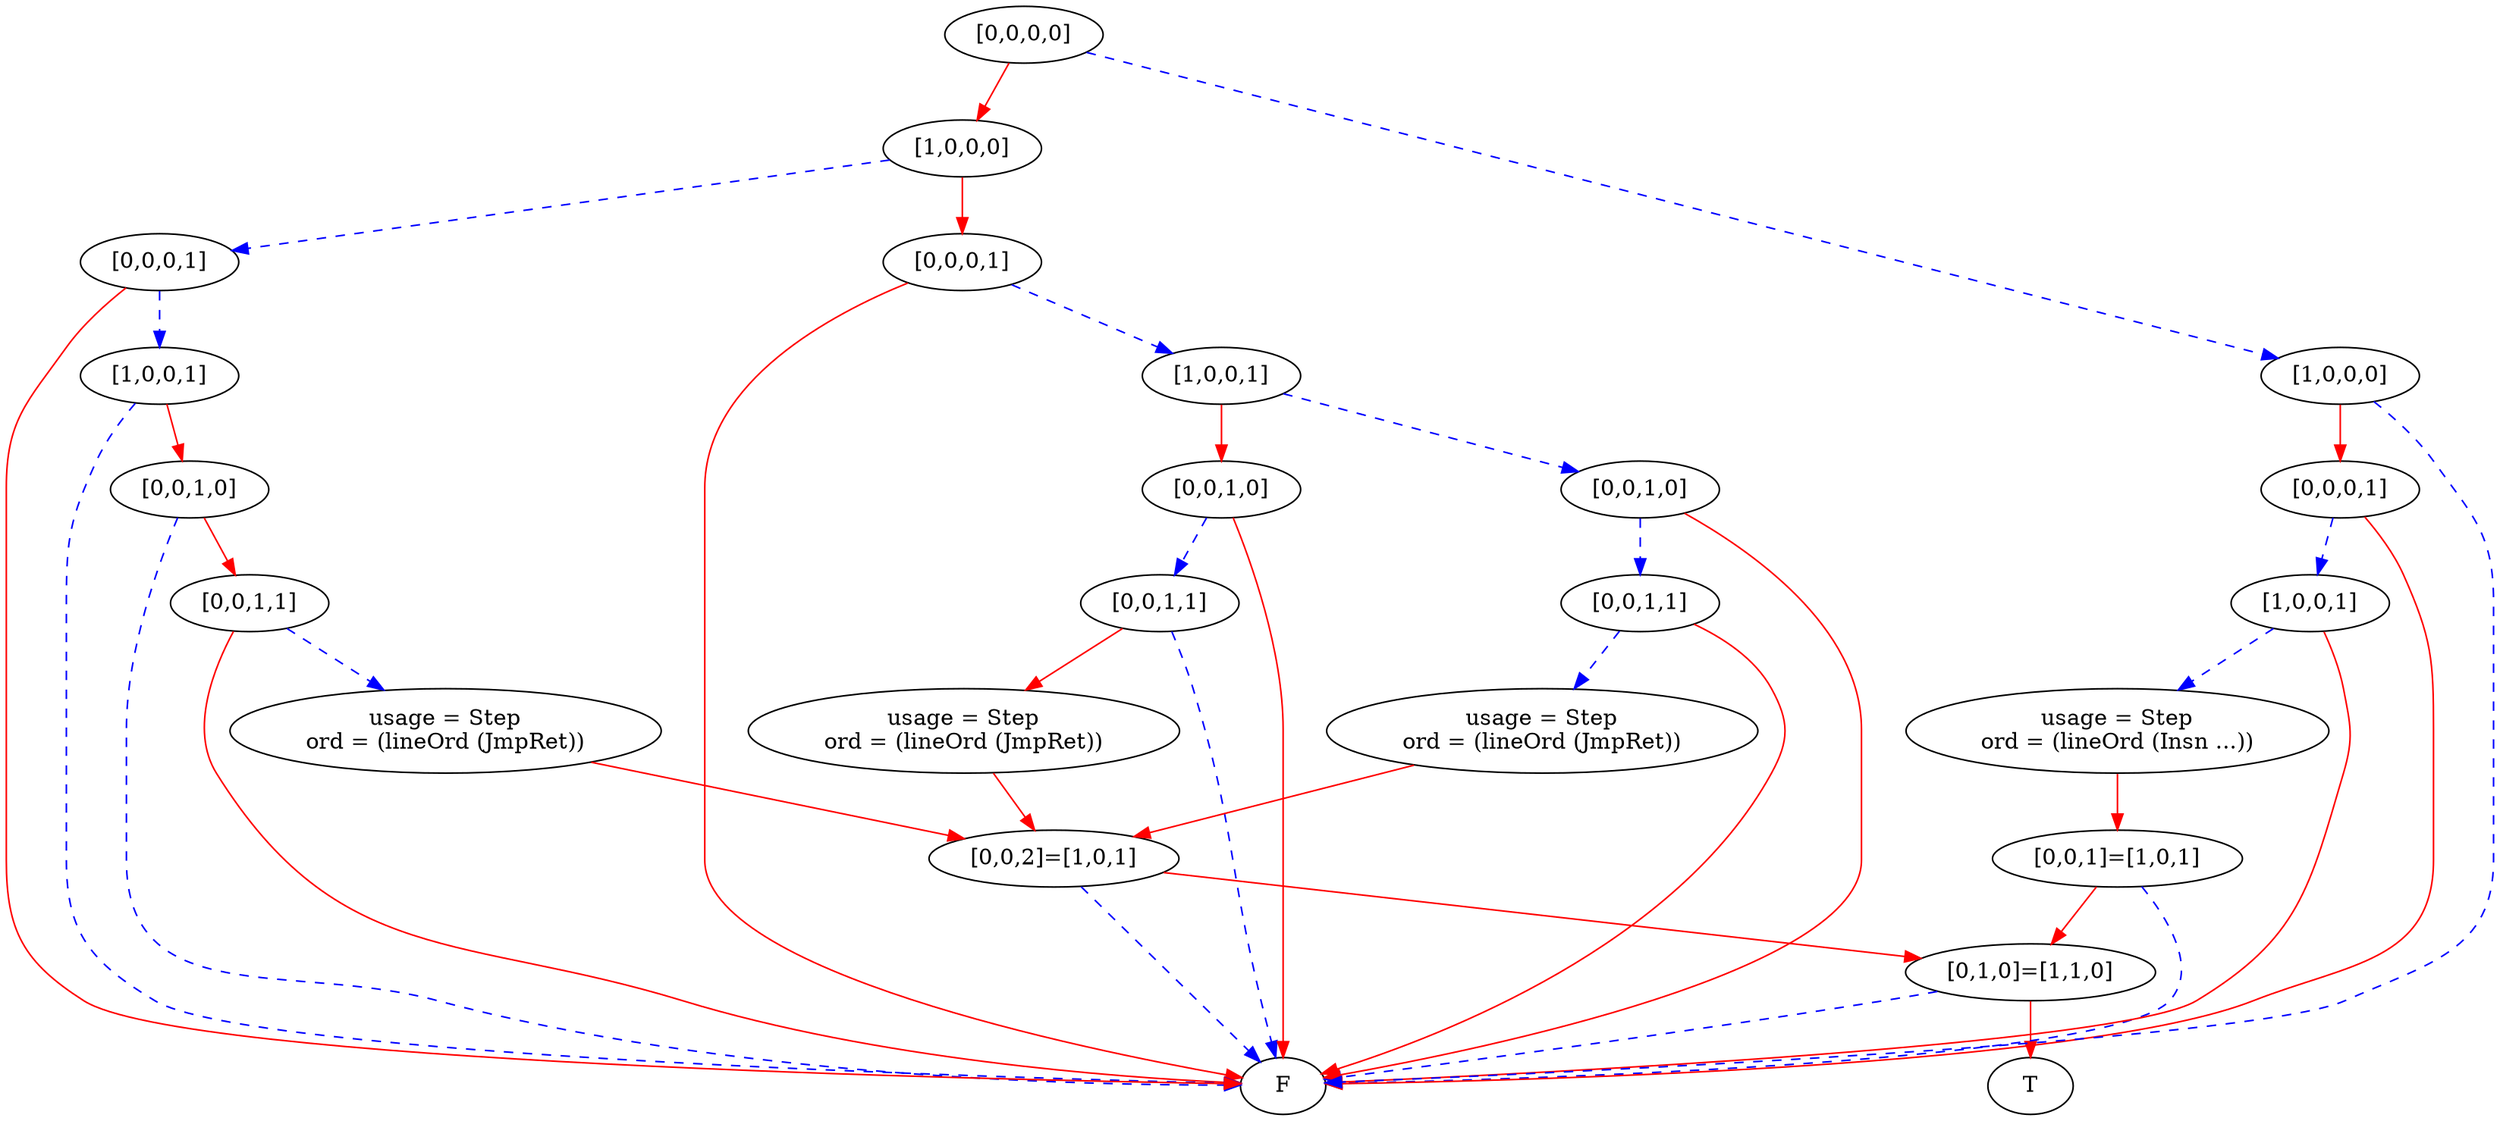 digraph {
    1 [label=F];
    2 [label=T];
    3 [label="[0,1,0]=[1,1,0]"];
    4 [label="[0,0,2]=[1,0,1]"];
    5 [label="usage = Step\nord = (lineOrd (JmpRet))"];
    6 [label="[0,0,1,1]"];
    7 [label="[0,0,1,0]"];
    8 [label="usage = Step\nord = (lineOrd (JmpRet))"];
    9 [label="[0,0,1,1]"];
    10 [label="[0,0,1,0]"];
    11 [label="[1,0,0,1]"];
    12 [label="[0,0,0,1]"];
    13 [label="usage = Step\nord = (lineOrd (JmpRet))"];
    14 [label="[0,0,1,1]"];
    15 [label="[0,0,1,0]"];
    16 [label="[1,0,0,1]"];
    17 [label="[0,0,0,1]"];
    18 [label="[1,0,0,0]"];
    19 [label="[0,0,1]=[1,0,1]"];
    20 [label="usage = Step\nord = (lineOrd (Insn ...))"];
    21 [label="[1,0,0,1]"];
    22 [label="[0,0,0,1]"];
    23 [label="[1,0,0,0]"];
    24 [label="[0,0,0,0]"];
    3 -> 1 [style=dashed
           ,color=blue];
    3 -> 2 [color=red];
    4 -> 3 [color=red];
    4 -> 1 [style=dashed
           ,color=blue];
    5 -> 4 [color=red];
    6 -> 5 [color=red];
    6 -> 1 [style=dashed
           ,color=blue];
    7 -> 6 [style=dashed
           ,color=blue];
    7 -> 1 [color=red];
    8 -> 4 [color=red];
    9 -> 8 [style=dashed
           ,color=blue];
    9 -> 1 [color=red];
    10 -> 9 [style=dashed
            ,color=blue];
    10 -> 1 [color=red];
    11 -> 7 [color=red];
    11 -> 10 [style=dashed
             ,color=blue];
    12 -> 11 [style=dashed
             ,color=blue];
    12 -> 1 [color=red];
    13 -> 4 [color=red];
    14 -> 13 [style=dashed
             ,color=blue];
    14 -> 1 [color=red];
    15 -> 14 [color=red];
    15 -> 1 [style=dashed
            ,color=blue];
    16 -> 15 [color=red];
    16 -> 1 [style=dashed
            ,color=blue];
    17 -> 16 [style=dashed
             ,color=blue];
    17 -> 1 [color=red];
    18 -> 12 [color=red];
    18 -> 17 [style=dashed
             ,color=blue];
    19 -> 3 [color=red];
    19 -> 1 [style=dashed
            ,color=blue];
    20 -> 19 [color=red];
    21 -> 20 [style=dashed
             ,color=blue];
    21 -> 1 [color=red];
    22 -> 21 [style=dashed
             ,color=blue];
    22 -> 1 [color=red];
    23 -> 22 [color=red];
    23 -> 1 [style=dashed
            ,color=blue];
    24 -> 18 [color=red];
    24 -> 23 [style=dashed
             ,color=blue];
}